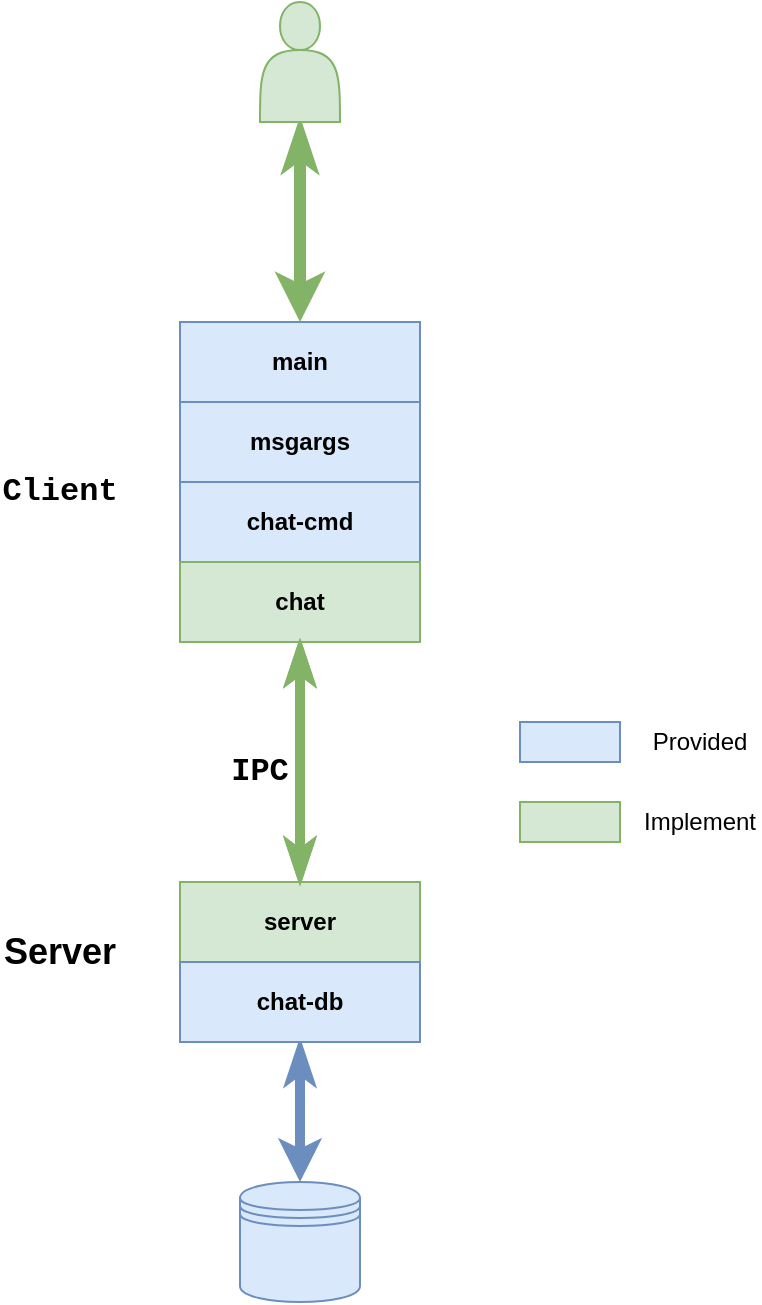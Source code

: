 <mxfile version="24.7.17">
  <diagram name="Page-1" id="vPj1LmtnEcfkO93dzbcG">
    <mxGraphModel dx="658" dy="1784" grid="1" gridSize="10" guides="1" tooltips="1" connect="1" arrows="1" fold="1" page="1" pageScale="1" pageWidth="850" pageHeight="1100" math="0" shadow="0">
      <root>
        <mxCell id="0" />
        <mxCell id="1" parent="0" />
        <mxCell id="C-79b2fSSfePlIfc3LA6-1" value="&lt;b&gt;main&lt;/b&gt;" style="rounded=0;whiteSpace=wrap;html=1;fillColor=#dae8fc;strokeColor=#6c8ebf;" vertex="1" parent="1">
          <mxGeometry x="320" y="120" width="120" height="40" as="geometry" />
        </mxCell>
        <mxCell id="C-79b2fSSfePlIfc3LA6-2" value="&lt;b&gt;msgargs&lt;/b&gt;" style="rounded=0;whiteSpace=wrap;html=1;fillColor=#dae8fc;strokeColor=#6c8ebf;" vertex="1" parent="1">
          <mxGeometry x="320" y="160" width="120" height="40" as="geometry" />
        </mxCell>
        <mxCell id="C-79b2fSSfePlIfc3LA6-3" value="&lt;b&gt;chat-cmd&lt;/b&gt;" style="rounded=0;whiteSpace=wrap;html=1;fillColor=#dae8fc;strokeColor=#6c8ebf;" vertex="1" parent="1">
          <mxGeometry x="320" y="200" width="120" height="40" as="geometry" />
        </mxCell>
        <mxCell id="C-79b2fSSfePlIfc3LA6-10" style="edgeStyle=orthogonalEdgeStyle;rounded=0;orthogonalLoop=1;jettySize=auto;html=1;exitX=0.5;exitY=1;exitDx=0;exitDy=0;entryX=0.5;entryY=0;entryDx=0;entryDy=0;targetPerimeterSpacing=3;sourcePerimeterSpacing=3;endArrow=classicThin;endFill=1;startArrow=classicThin;startFill=1;strokeWidth=5;fillColor=#d5e8d4;strokeColor=#82b366;" edge="1" parent="1" source="C-79b2fSSfePlIfc3LA6-4" target="C-79b2fSSfePlIfc3LA6-6">
          <mxGeometry relative="1" as="geometry">
            <Array as="points">
              <mxPoint x="380" y="320" />
              <mxPoint x="380" y="320" />
            </Array>
          </mxGeometry>
        </mxCell>
        <mxCell id="C-79b2fSSfePlIfc3LA6-4" value="&lt;b&gt;chat&lt;/b&gt;" style="rounded=0;whiteSpace=wrap;html=1;fillColor=#d5e8d4;strokeColor=#82b366;" vertex="1" parent="1">
          <mxGeometry x="320" y="240" width="120" height="40" as="geometry" />
        </mxCell>
        <mxCell id="C-79b2fSSfePlIfc3LA6-5" value="&lt;b&gt;&lt;font style=&quot;font-size: 18px;&quot;&gt;Server&lt;/font&gt;&lt;/b&gt;" style="text;html=1;align=center;verticalAlign=middle;whiteSpace=wrap;rounded=0;" vertex="1" parent="1">
          <mxGeometry x="230" y="420" width="60" height="30" as="geometry" />
        </mxCell>
        <mxCell id="C-79b2fSSfePlIfc3LA6-6" value="&lt;b&gt;server&lt;/b&gt;" style="rounded=0;whiteSpace=wrap;html=1;fillColor=#d5e8d4;strokeColor=#82b366;" vertex="1" parent="1">
          <mxGeometry x="320" y="400" width="120" height="40" as="geometry" />
        </mxCell>
        <mxCell id="C-79b2fSSfePlIfc3LA6-21" style="edgeStyle=orthogonalEdgeStyle;rounded=0;orthogonalLoop=1;jettySize=auto;html=1;exitX=0.5;exitY=1;exitDx=0;exitDy=0;entryX=0.5;entryY=0;entryDx=0;entryDy=0;fillColor=#dae8fc;strokeColor=#6c8ebf;strokeWidth=5;startArrow=classicThin;startFill=1;" edge="1" parent="1" source="C-79b2fSSfePlIfc3LA6-7" target="C-79b2fSSfePlIfc3LA6-20">
          <mxGeometry relative="1" as="geometry" />
        </mxCell>
        <mxCell id="C-79b2fSSfePlIfc3LA6-7" value="&lt;b&gt;chat-db&lt;/b&gt;" style="rounded=0;whiteSpace=wrap;html=1;fillColor=#dae8fc;strokeColor=#6c8ebf;" vertex="1" parent="1">
          <mxGeometry x="320" y="440" width="120" height="40" as="geometry" />
        </mxCell>
        <mxCell id="C-79b2fSSfePlIfc3LA6-9" value="&lt;b&gt;&lt;font face=&quot;Courier New&quot; style=&quot;font-size: 16px;&quot;&gt;Client&lt;/font&gt;&lt;/b&gt;" style="text;html=1;align=center;verticalAlign=middle;whiteSpace=wrap;rounded=0;" vertex="1" parent="1">
          <mxGeometry x="230" y="190" width="60" height="30" as="geometry" />
        </mxCell>
        <mxCell id="C-79b2fSSfePlIfc3LA6-13" value="&lt;b&gt;&lt;font face=&quot;Courier New&quot; style=&quot;font-size: 16px;&quot;&gt;IPC&lt;/font&gt;&lt;/b&gt;" style="text;html=1;align=center;verticalAlign=middle;whiteSpace=wrap;rounded=0;" vertex="1" parent="1">
          <mxGeometry x="330" y="330" width="60" height="30" as="geometry" />
        </mxCell>
        <mxCell id="C-79b2fSSfePlIfc3LA6-14" value="" style="rounded=0;whiteSpace=wrap;html=1;fillColor=#dae8fc;strokeColor=#6c8ebf;strokeWidth=1;" vertex="1" parent="1">
          <mxGeometry x="490" y="320" width="50" height="20" as="geometry" />
        </mxCell>
        <mxCell id="C-79b2fSSfePlIfc3LA6-15" value="" style="rounded=0;whiteSpace=wrap;html=1;fillColor=#d5e8d4;strokeColor=#82b366;" vertex="1" parent="1">
          <mxGeometry x="490" y="360" width="50" height="20" as="geometry" />
        </mxCell>
        <mxCell id="C-79b2fSSfePlIfc3LA6-16" value="Provided" style="text;html=1;align=center;verticalAlign=middle;whiteSpace=wrap;rounded=0;" vertex="1" parent="1">
          <mxGeometry x="550" y="315" width="60" height="30" as="geometry" />
        </mxCell>
        <mxCell id="C-79b2fSSfePlIfc3LA6-19" value="Implement" style="text;html=1;align=center;verticalAlign=middle;whiteSpace=wrap;rounded=0;" vertex="1" parent="1">
          <mxGeometry x="550" y="355" width="60" height="30" as="geometry" />
        </mxCell>
        <mxCell id="C-79b2fSSfePlIfc3LA6-20" value="" style="shape=datastore;whiteSpace=wrap;html=1;fillColor=#dae8fc;strokeColor=#6c8ebf;" vertex="1" parent="1">
          <mxGeometry x="350" y="550" width="60" height="60" as="geometry" />
        </mxCell>
        <mxCell id="C-79b2fSSfePlIfc3LA6-29" style="edgeStyle=orthogonalEdgeStyle;rounded=0;orthogonalLoop=1;jettySize=auto;html=1;exitX=0.5;exitY=1;exitDx=0;exitDy=0;entryX=0.5;entryY=0;entryDx=0;entryDy=0;fillColor=#d5e8d4;strokeColor=#82b366;strokeWidth=6;startArrow=classicThin;startFill=1;" edge="1" parent="1" source="C-79b2fSSfePlIfc3LA6-22" target="C-79b2fSSfePlIfc3LA6-1">
          <mxGeometry relative="1" as="geometry" />
        </mxCell>
        <mxCell id="C-79b2fSSfePlIfc3LA6-22" value="" style="shape=actor;whiteSpace=wrap;html=1;fillColor=#d5e8d4;strokeColor=#82b366;" vertex="1" parent="1">
          <mxGeometry x="360" y="-40" width="40" height="60" as="geometry" />
        </mxCell>
        <mxCell id="C-79b2fSSfePlIfc3LA6-23" style="edgeStyle=orthogonalEdgeStyle;rounded=0;orthogonalLoop=1;jettySize=auto;html=1;exitX=0.5;exitY=1;exitDx=0;exitDy=0;entryX=0.5;entryY=0;entryDx=0;entryDy=0;targetPerimeterSpacing=3;sourcePerimeterSpacing=3;endArrow=classicThin;endFill=1;startArrow=classicThin;startFill=1;strokeWidth=5;fillColor=#d5e8d4;strokeColor=#82b366;" edge="1" parent="1">
          <mxGeometry relative="1" as="geometry">
            <mxPoint x="380" y="280" as="sourcePoint" />
            <mxPoint x="380" y="400" as="targetPoint" />
            <Array as="points">
              <mxPoint x="380" y="310" />
              <mxPoint x="380" y="310" />
            </Array>
          </mxGeometry>
        </mxCell>
      </root>
    </mxGraphModel>
  </diagram>
</mxfile>
